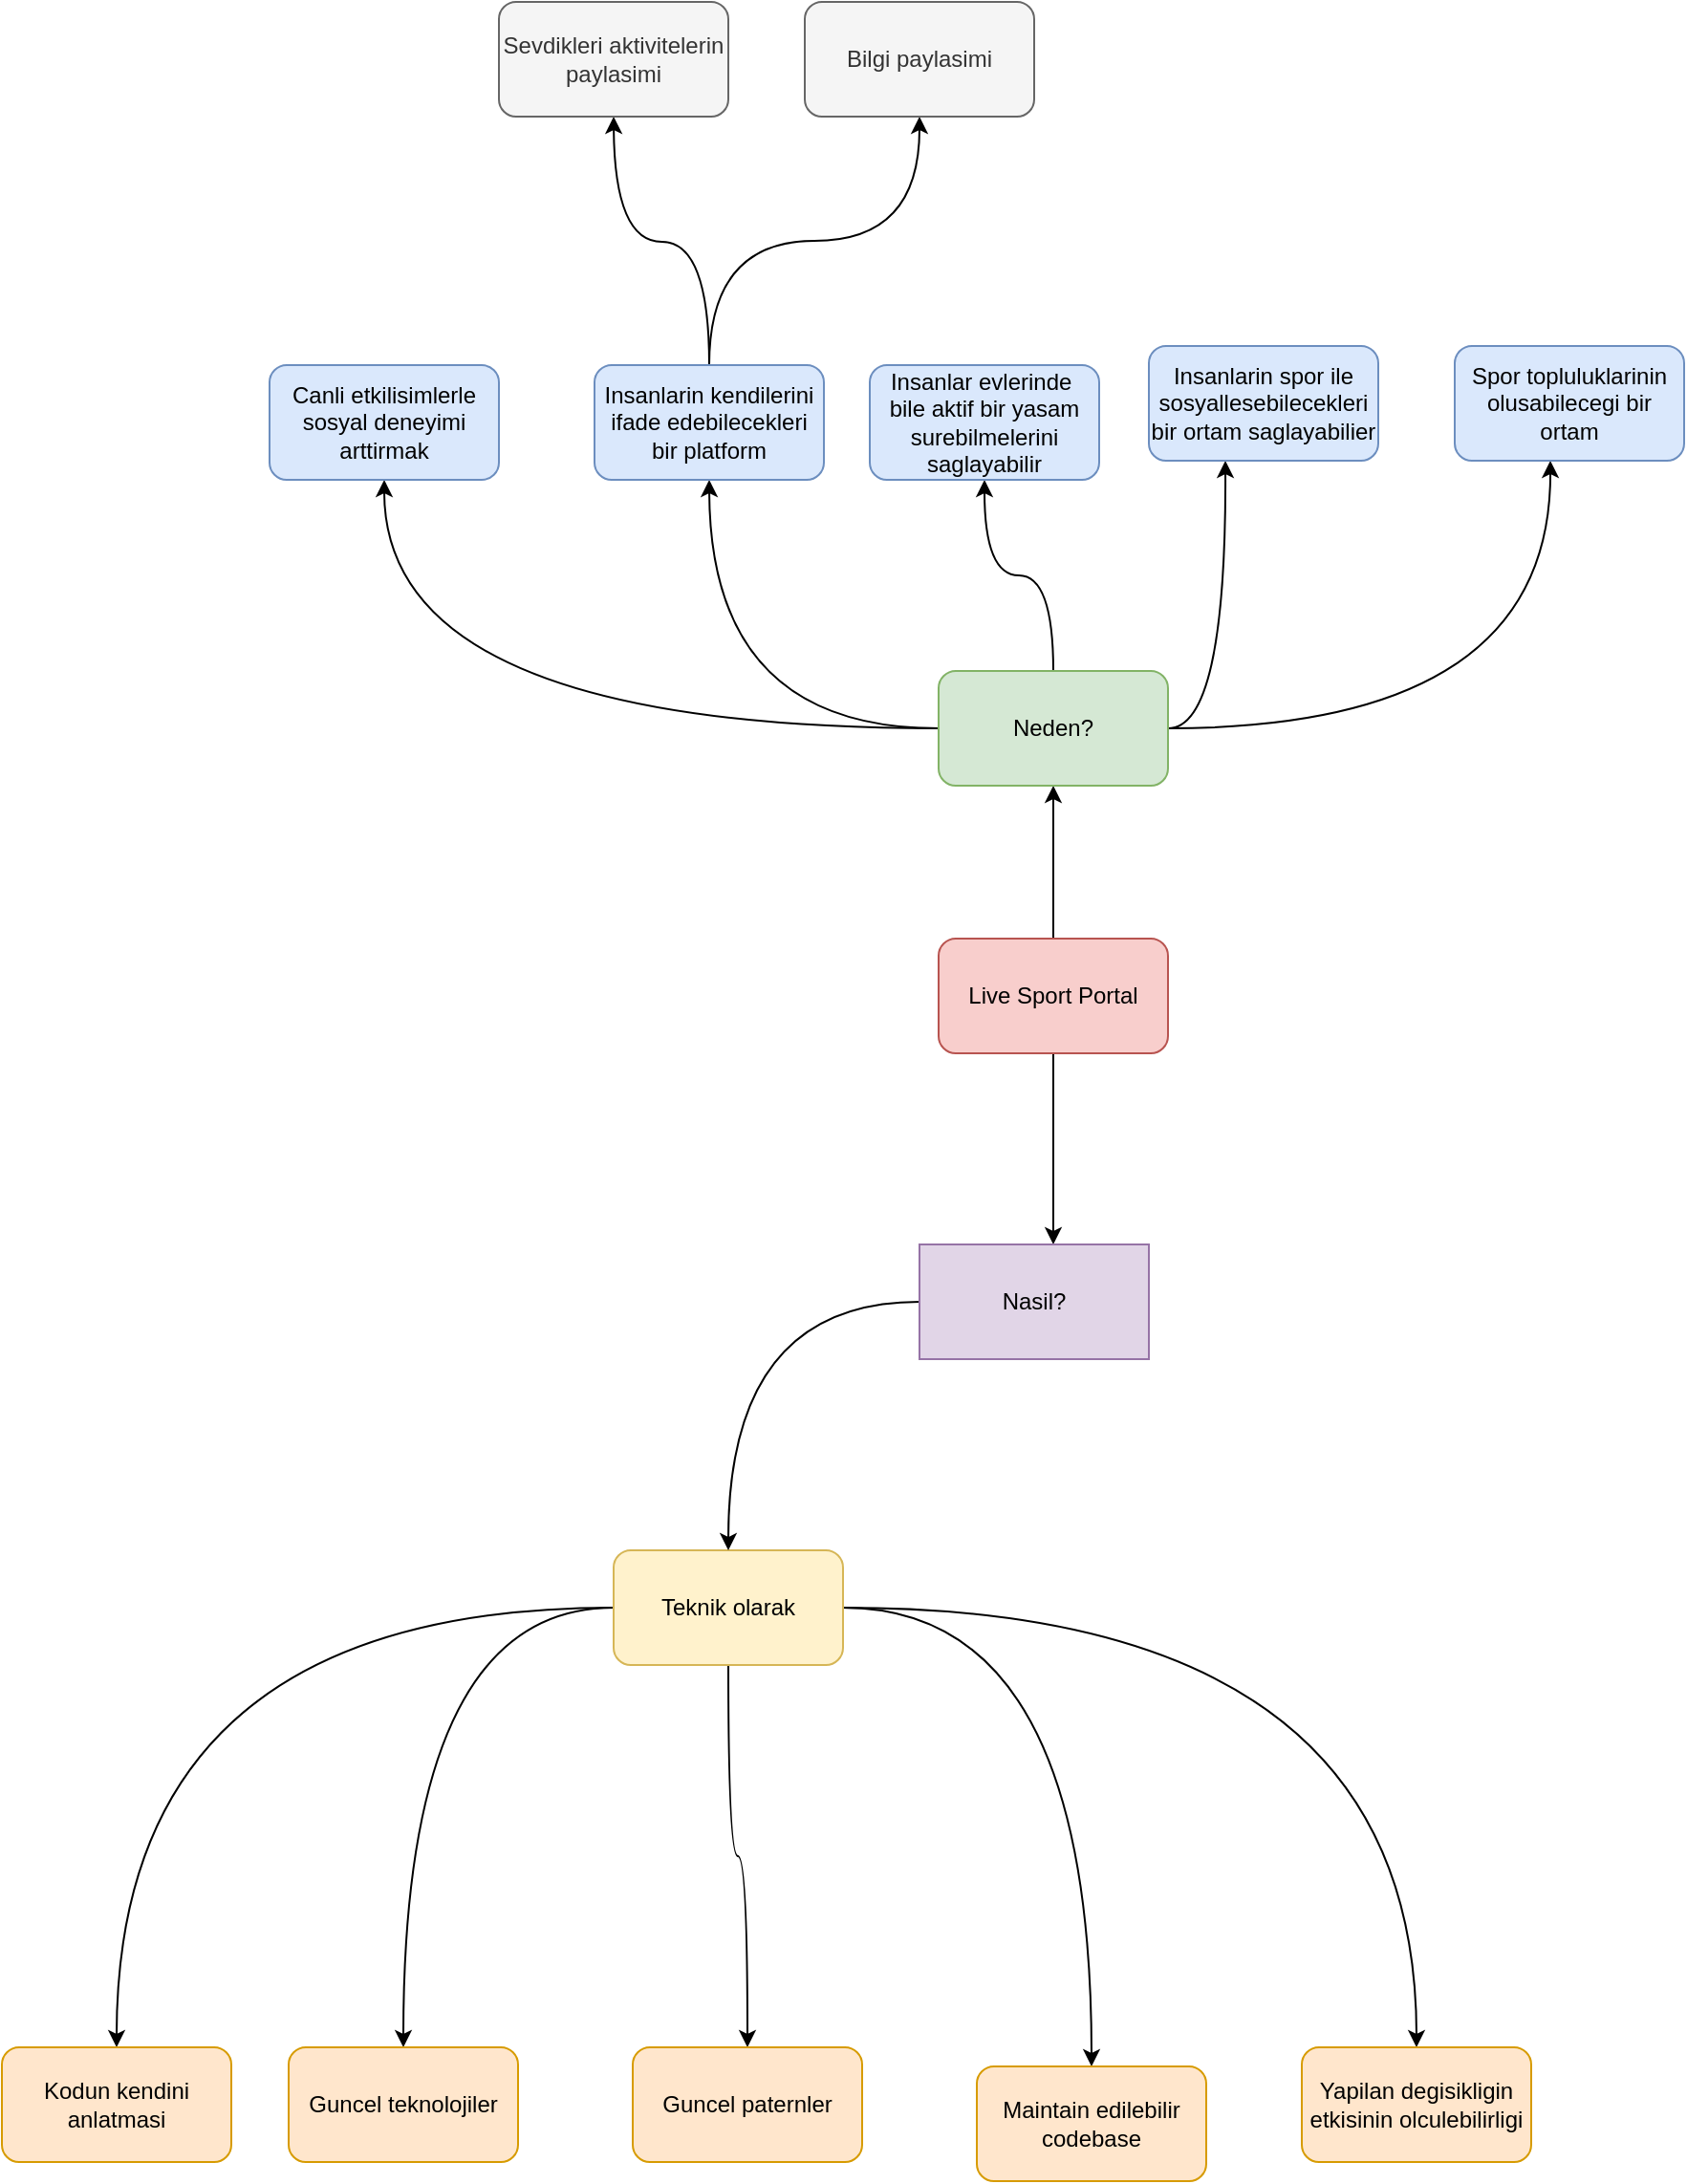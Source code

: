 <mxfile version="12.6.5" type="device"><diagram id="iL2zE7qaD2L_ZiYOHrYW" name="Page-1"><mxGraphModel dx="2404" dy="2186" grid="1" gridSize="10" guides="1" tooltips="1" connect="1" arrows="1" fold="1" page="1" pageScale="1" pageWidth="827" pageHeight="1169" math="0" shadow="0"><root><mxCell id="0"/><mxCell id="1" parent="0"/><mxCell id="emXsB2ohQggvRI4QxFAA-3" style="edgeStyle=orthogonalEdgeStyle;rounded=0;orthogonalLoop=1;jettySize=auto;html=1;entryX=0.5;entryY=1;entryDx=0;entryDy=0;curved=1;" parent="1" source="emXsB2ohQggvRI4QxFAA-1" target="emXsB2ohQggvRI4QxFAA-2" edge="1"><mxGeometry relative="1" as="geometry"/></mxCell><mxCell id="DOMWooIeQPKsYJJ-5UZs-7" style="edgeStyle=orthogonalEdgeStyle;curved=1;rounded=1;orthogonalLoop=1;jettySize=auto;html=1;startArrow=none;startFill=0;endArrow=classic;endFill=1;" parent="1" source="emXsB2ohQggvRI4QxFAA-1" edge="1"><mxGeometry relative="1" as="geometry"><mxPoint x="390" y="330" as="targetPoint"/></mxGeometry></mxCell><mxCell id="emXsB2ohQggvRI4QxFAA-1" value="Live Sport Portal" style="rounded=1;whiteSpace=wrap;html=1;fillColor=#f8cecc;strokeColor=#b85450;" parent="1" vertex="1"><mxGeometry x="330" y="170" width="120" height="60" as="geometry"/></mxCell><mxCell id="emXsB2ohQggvRI4QxFAA-4" style="edgeStyle=orthogonalEdgeStyle;curved=1;rounded=0;orthogonalLoop=1;jettySize=auto;html=1;entryX=0.5;entryY=1;entryDx=0;entryDy=0;" parent="1" source="emXsB2ohQggvRI4QxFAA-2" target="emXsB2ohQggvRI4QxFAA-5" edge="1"><mxGeometry relative="1" as="geometry"><mxPoint x="350" y="-70" as="targetPoint"/></mxGeometry></mxCell><mxCell id="emXsB2ohQggvRI4QxFAA-6" style="edgeStyle=orthogonalEdgeStyle;curved=1;rounded=0;orthogonalLoop=1;jettySize=auto;html=1;" parent="1" source="emXsB2ohQggvRI4QxFAA-2" edge="1"><mxGeometry relative="1" as="geometry"><mxPoint x="480" y="-80" as="targetPoint"/></mxGeometry></mxCell><mxCell id="2Tl9nvB5UgLsJPORawwC-1" style="edgeStyle=orthogonalEdgeStyle;rounded=0;orthogonalLoop=1;jettySize=auto;html=1;curved=1;" parent="1" source="emXsB2ohQggvRI4QxFAA-2" edge="1"><mxGeometry relative="1" as="geometry"><mxPoint x="210" y="-70" as="targetPoint"/></mxGeometry></mxCell><mxCell id="DOMWooIeQPKsYJJ-5UZs-1" style="edgeStyle=orthogonalEdgeStyle;rounded=1;orthogonalLoop=1;jettySize=auto;html=1;startArrow=none;startFill=0;endArrow=classic;endFill=1;curved=1;" parent="1" source="emXsB2ohQggvRI4QxFAA-2" edge="1"><mxGeometry relative="1" as="geometry"><mxPoint x="650" y="-80" as="targetPoint"/></mxGeometry></mxCell><mxCell id="Hgn35VA9OlwqKwKy2Uyr-3" style="edgeStyle=orthogonalEdgeStyle;rounded=0;orthogonalLoop=1;jettySize=auto;html=1;curved=1;" edge="1" parent="1" source="emXsB2ohQggvRI4QxFAA-2" target="Hgn35VA9OlwqKwKy2Uyr-2"><mxGeometry relative="1" as="geometry"/></mxCell><mxCell id="emXsB2ohQggvRI4QxFAA-2" value="Neden?" style="rounded=1;whiteSpace=wrap;html=1;fillColor=#d5e8d4;strokeColor=#82b366;" parent="1" vertex="1"><mxGeometry x="330" y="30" width="120" height="60" as="geometry"/></mxCell><mxCell id="emXsB2ohQggvRI4QxFAA-5" value="Insanlar evlerinde&amp;nbsp;&lt;br&gt;bile aktif bir yasam&lt;br&gt;surebilmelerini saglayabilir" style="rounded=1;whiteSpace=wrap;html=1;fillColor=#dae8fc;strokeColor=#6c8ebf;" parent="1" vertex="1"><mxGeometry x="294" y="-130" width="120" height="60" as="geometry"/></mxCell><mxCell id="emXsB2ohQggvRI4QxFAA-7" value="Insanlarin spor ile&lt;br&gt;sosyallesebilecekleri&lt;br&gt;bir ortam saglayabilier" style="rounded=1;whiteSpace=wrap;html=1;fillColor=#dae8fc;strokeColor=#6c8ebf;" parent="1" vertex="1"><mxGeometry x="440" y="-140" width="120" height="60" as="geometry"/></mxCell><mxCell id="DOMWooIeQPKsYJJ-5UZs-3" style="edgeStyle=orthogonalEdgeStyle;curved=1;rounded=1;orthogonalLoop=1;jettySize=auto;html=1;startArrow=none;startFill=0;endArrow=classic;endFill=1;" parent="1" source="2Tl9nvB5UgLsJPORawwC-2" edge="1"><mxGeometry relative="1" as="geometry"><mxPoint x="160" y="-260" as="targetPoint"/></mxGeometry></mxCell><mxCell id="DOMWooIeQPKsYJJ-5UZs-6" style="edgeStyle=orthogonalEdgeStyle;curved=1;rounded=1;orthogonalLoop=1;jettySize=auto;html=1;startArrow=none;startFill=0;endArrow=classic;endFill=1;" parent="1" source="2Tl9nvB5UgLsJPORawwC-2" target="DOMWooIeQPKsYJJ-5UZs-5" edge="1"><mxGeometry relative="1" as="geometry"/></mxCell><mxCell id="2Tl9nvB5UgLsJPORawwC-2" value="Insanlarin kendilerini ifade edebilecekleri bir platform" style="rounded=1;whiteSpace=wrap;html=1;fillColor=#dae8fc;strokeColor=#6c8ebf;" parent="1" vertex="1"><mxGeometry x="150" y="-130" width="120" height="60" as="geometry"/></mxCell><mxCell id="DOMWooIeQPKsYJJ-5UZs-2" value="Spor topluluklarinin olusabilecegi bir ortam" style="rounded=1;whiteSpace=wrap;html=1;fillColor=#dae8fc;strokeColor=#6c8ebf;" parent="1" vertex="1"><mxGeometry x="600" y="-140" width="120" height="60" as="geometry"/></mxCell><mxCell id="DOMWooIeQPKsYJJ-5UZs-4" value="Sevdikleri aktivitelerin paylasimi" style="rounded=1;whiteSpace=wrap;html=1;fillColor=#f5f5f5;strokeColor=#666666;fontColor=#333333;" parent="1" vertex="1"><mxGeometry x="100" y="-320" width="120" height="60" as="geometry"/></mxCell><mxCell id="DOMWooIeQPKsYJJ-5UZs-5" value="Bilgi paylasimi" style="rounded=1;whiteSpace=wrap;html=1;fillColor=#f5f5f5;strokeColor=#666666;fontColor=#333333;" parent="1" vertex="1"><mxGeometry x="260" y="-320" width="120" height="60" as="geometry"/></mxCell><mxCell id="DOMWooIeQPKsYJJ-5UZs-10" style="edgeStyle=orthogonalEdgeStyle;curved=1;rounded=1;orthogonalLoop=1;jettySize=auto;html=1;startArrow=none;startFill=0;endArrow=classic;endFill=1;" parent="1" source="DOMWooIeQPKsYJJ-5UZs-8" target="DOMWooIeQPKsYJJ-5UZs-9" edge="1"><mxGeometry relative="1" as="geometry"/></mxCell><mxCell id="DOMWooIeQPKsYJJ-5UZs-12" style="edgeStyle=orthogonalEdgeStyle;curved=1;rounded=1;orthogonalLoop=1;jettySize=auto;html=1;startArrow=none;startFill=0;endArrow=classic;endFill=1;" parent="1" source="DOMWooIeQPKsYJJ-5UZs-8" target="DOMWooIeQPKsYJJ-5UZs-11" edge="1"><mxGeometry relative="1" as="geometry"/></mxCell><mxCell id="DOMWooIeQPKsYJJ-5UZs-13" style="edgeStyle=orthogonalEdgeStyle;curved=1;rounded=1;orthogonalLoop=1;jettySize=auto;html=1;startArrow=none;startFill=0;endArrow=classic;endFill=1;entryX=0.5;entryY=0;entryDx=0;entryDy=0;" parent="1" source="DOMWooIeQPKsYJJ-5UZs-8" target="DOMWooIeQPKsYJJ-5UZs-14" edge="1"><mxGeometry relative="1" as="geometry"><mxPoint x="580" y="590" as="targetPoint"/></mxGeometry></mxCell><mxCell id="DOMWooIeQPKsYJJ-5UZs-16" style="edgeStyle=orthogonalEdgeStyle;curved=1;rounded=1;orthogonalLoop=1;jettySize=auto;html=1;startArrow=none;startFill=0;endArrow=classic;endFill=1;" parent="1" source="DOMWooIeQPKsYJJ-5UZs-8" target="DOMWooIeQPKsYJJ-5UZs-15" edge="1"><mxGeometry relative="1" as="geometry"/></mxCell><mxCell id="DOMWooIeQPKsYJJ-5UZs-17" style="edgeStyle=orthogonalEdgeStyle;curved=1;rounded=1;orthogonalLoop=1;jettySize=auto;html=1;startArrow=none;startFill=0;endArrow=classic;endFill=1;entryX=0.5;entryY=0;entryDx=0;entryDy=0;" parent="1" source="DOMWooIeQPKsYJJ-5UZs-8" target="DOMWooIeQPKsYJJ-5UZs-18" edge="1"><mxGeometry relative="1" as="geometry"><mxPoint x="60" y="580" as="targetPoint"/></mxGeometry></mxCell><mxCell id="DOMWooIeQPKsYJJ-5UZs-8" value="Teknik olarak" style="rounded=1;whiteSpace=wrap;html=1;fillColor=#fff2cc;strokeColor=#d6b656;" parent="1" vertex="1"><mxGeometry x="160" y="490" width="120" height="60" as="geometry"/></mxCell><mxCell id="DOMWooIeQPKsYJJ-5UZs-9" value="Guncel teknolojiler" style="rounded=1;whiteSpace=wrap;html=1;fillColor=#ffe6cc;strokeColor=#d79b00;" parent="1" vertex="1"><mxGeometry x="-10" y="750" width="120" height="60" as="geometry"/></mxCell><mxCell id="DOMWooIeQPKsYJJ-5UZs-11" value="Guncel paternler" style="rounded=1;whiteSpace=wrap;html=1;fillColor=#ffe6cc;strokeColor=#d79b00;" parent="1" vertex="1"><mxGeometry x="170" y="750" width="120" height="60" as="geometry"/></mxCell><mxCell id="DOMWooIeQPKsYJJ-5UZs-14" value="Maintain edilebilir codebase" style="rounded=1;whiteSpace=wrap;html=1;fillColor=#ffe6cc;strokeColor=#d79b00;" parent="1" vertex="1"><mxGeometry x="350" y="760" width="120" height="60" as="geometry"/></mxCell><mxCell id="DOMWooIeQPKsYJJ-5UZs-15" value="Yapilan degisikligin etkisinin olculebilirligi" style="rounded=1;whiteSpace=wrap;html=1;fillColor=#ffe6cc;strokeColor=#d79b00;" parent="1" vertex="1"><mxGeometry x="520" y="750" width="120" height="60" as="geometry"/></mxCell><mxCell id="DOMWooIeQPKsYJJ-5UZs-18" value="Kodun kendini anlatmasi" style="rounded=1;whiteSpace=wrap;html=1;fillColor=#ffe6cc;strokeColor=#d79b00;" parent="1" vertex="1"><mxGeometry x="-160" y="750" width="120" height="60" as="geometry"/></mxCell><mxCell id="_i195KOgOGBv4Akx06qw-1" style="edgeStyle=orthogonalEdgeStyle;curved=1;rounded=0;orthogonalLoop=1;jettySize=auto;html=1;entryX=0.5;entryY=0;entryDx=0;entryDy=0;" edge="1" parent="1" source="Hgn35VA9OlwqKwKy2Uyr-1" target="DOMWooIeQPKsYJJ-5UZs-8"><mxGeometry relative="1" as="geometry"/></mxCell><mxCell id="Hgn35VA9OlwqKwKy2Uyr-1" value="Nasil?" style="rounded=0;whiteSpace=wrap;html=1;fillColor=#e1d5e7;strokeColor=#9673a6;" vertex="1" parent="1"><mxGeometry x="320" y="330" width="120" height="60" as="geometry"/></mxCell><mxCell id="Hgn35VA9OlwqKwKy2Uyr-2" value="Canli etkilisimlerle sosyal deneyimi arttirmak" style="rounded=1;whiteSpace=wrap;html=1;fillColor=#dae8fc;strokeColor=#6c8ebf;" vertex="1" parent="1"><mxGeometry x="-20" y="-130" width="120" height="60" as="geometry"/></mxCell></root></mxGraphModel></diagram></mxfile>
